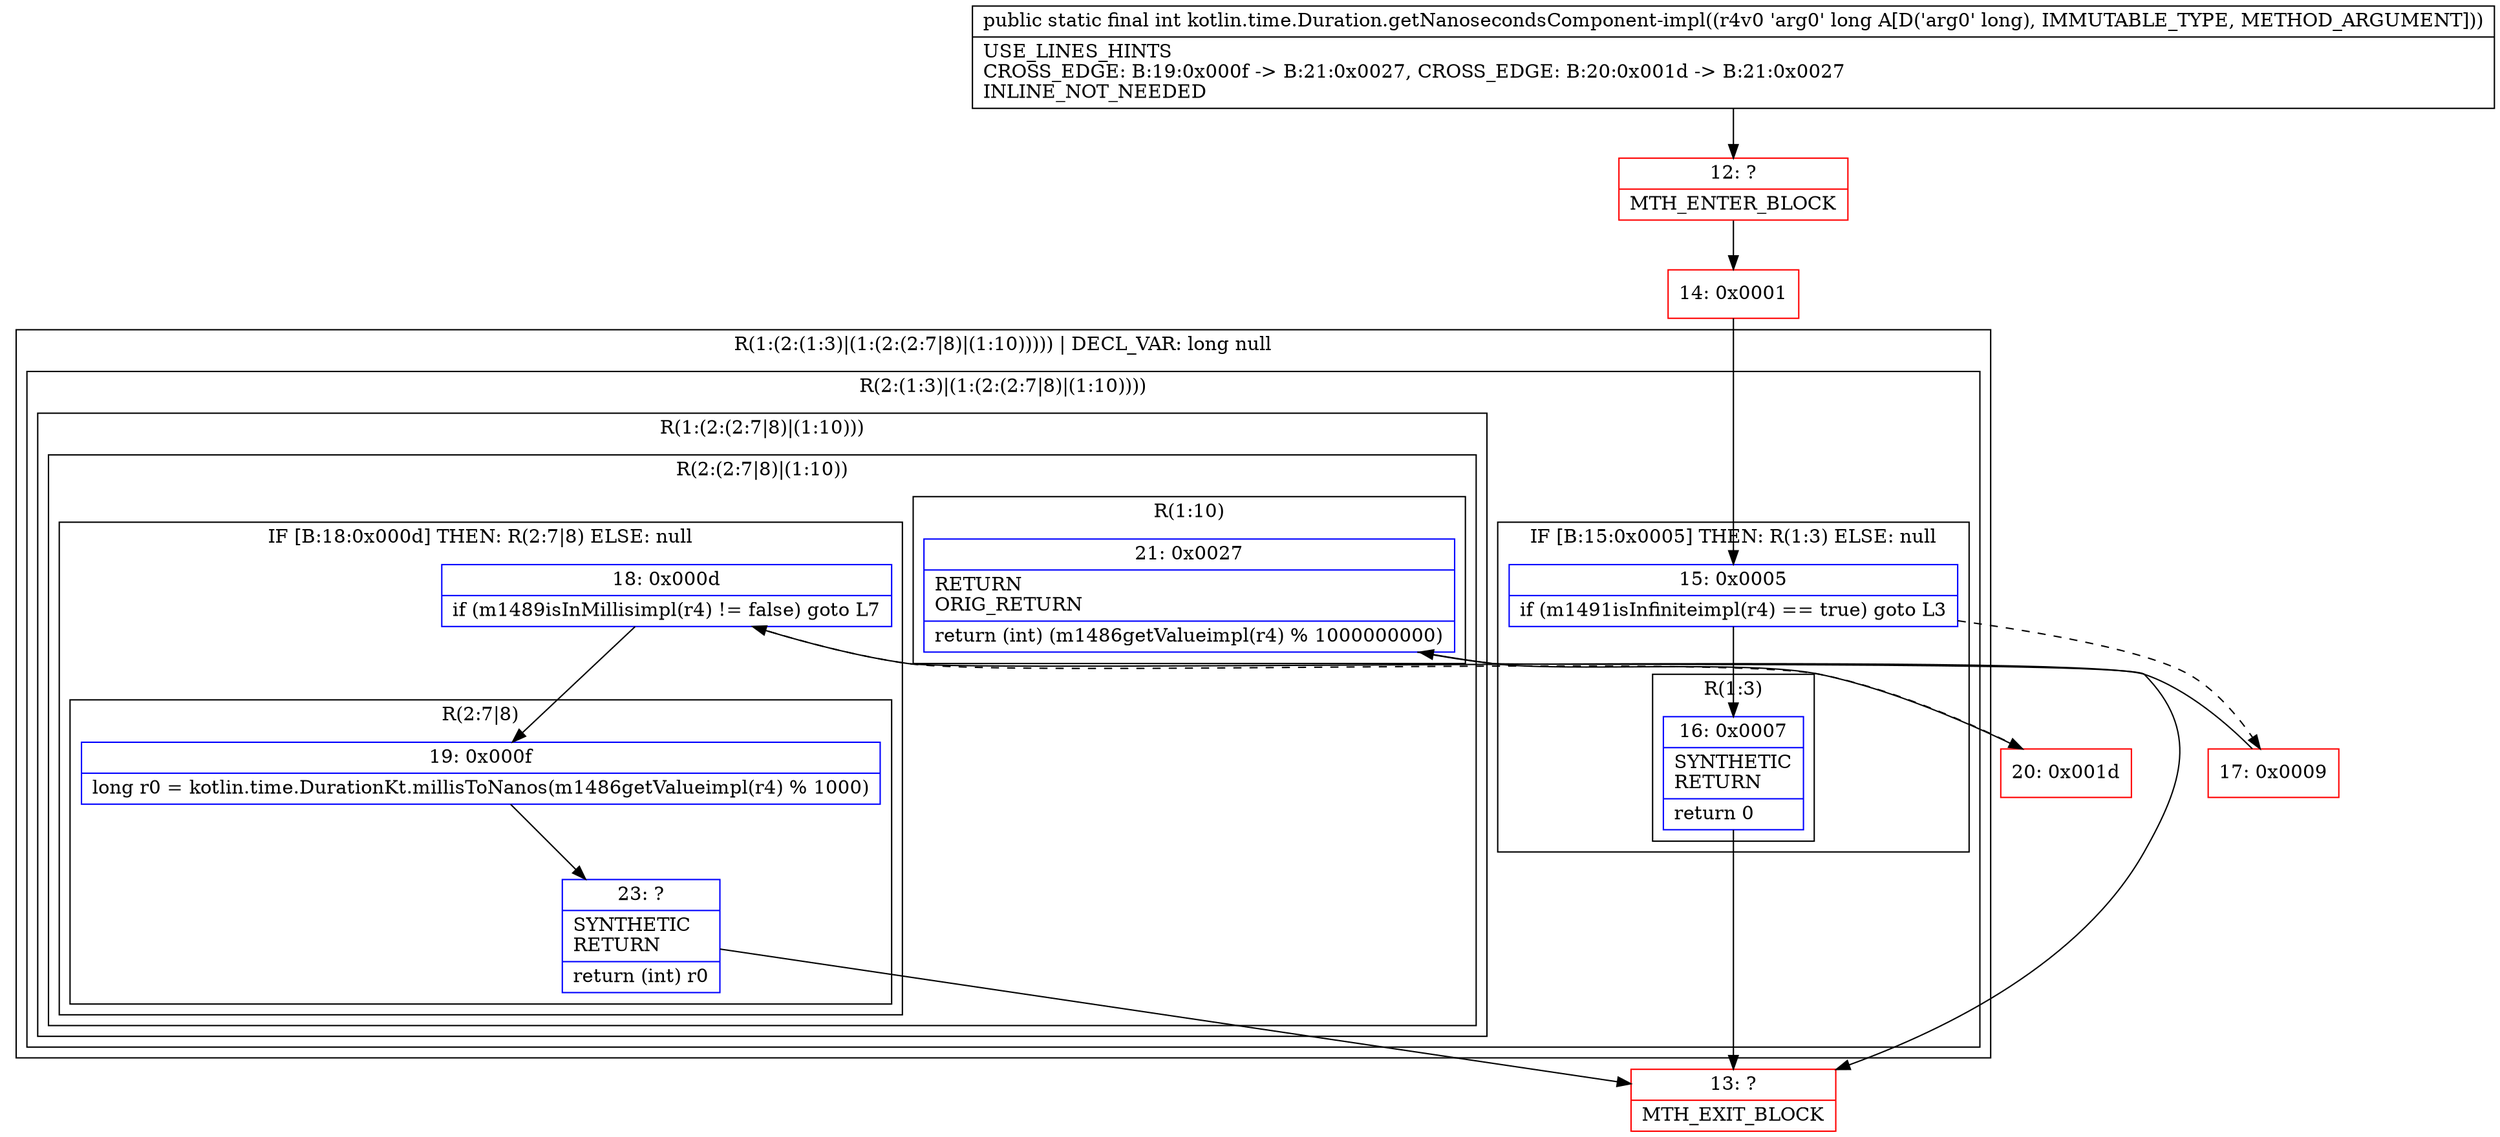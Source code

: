 digraph "CFG forkotlin.time.Duration.getNanosecondsComponent\-impl(J)I" {
subgraph cluster_Region_772374238 {
label = "R(1:(2:(1:3)|(1:(2:(2:7|8)|(1:10))))) | DECL_VAR: long null\l";
node [shape=record,color=blue];
subgraph cluster_Region_216617691 {
label = "R(2:(1:3)|(1:(2:(2:7|8)|(1:10))))";
node [shape=record,color=blue];
subgraph cluster_IfRegion_1546452443 {
label = "IF [B:15:0x0005] THEN: R(1:3) ELSE: null";
node [shape=record,color=blue];
Node_15 [shape=record,label="{15\:\ 0x0005|if (m1491isInfiniteimpl(r4) == true) goto L3\l}"];
subgraph cluster_Region_1759066170 {
label = "R(1:3)";
node [shape=record,color=blue];
Node_16 [shape=record,label="{16\:\ 0x0007|SYNTHETIC\lRETURN\l|return 0\l}"];
}
}
subgraph cluster_Region_222516337 {
label = "R(1:(2:(2:7|8)|(1:10)))";
node [shape=record,color=blue];
subgraph cluster_Region_1266331784 {
label = "R(2:(2:7|8)|(1:10))";
node [shape=record,color=blue];
subgraph cluster_IfRegion_1879264793 {
label = "IF [B:18:0x000d] THEN: R(2:7|8) ELSE: null";
node [shape=record,color=blue];
Node_18 [shape=record,label="{18\:\ 0x000d|if (m1489isInMillisimpl(r4) != false) goto L7\l}"];
subgraph cluster_Region_348211193 {
label = "R(2:7|8)";
node [shape=record,color=blue];
Node_19 [shape=record,label="{19\:\ 0x000f|long r0 = kotlin.time.DurationKt.millisToNanos(m1486getValueimpl(r4) % 1000)\l}"];
Node_23 [shape=record,label="{23\:\ ?|SYNTHETIC\lRETURN\l|return (int) r0\l}"];
}
}
subgraph cluster_Region_1362800843 {
label = "R(1:10)";
node [shape=record,color=blue];
Node_21 [shape=record,label="{21\:\ 0x0027|RETURN\lORIG_RETURN\l|return (int) (m1486getValueimpl(r4) % 1000000000)\l}"];
}
}
}
}
}
Node_12 [shape=record,color=red,label="{12\:\ ?|MTH_ENTER_BLOCK\l}"];
Node_14 [shape=record,color=red,label="{14\:\ 0x0001}"];
Node_13 [shape=record,color=red,label="{13\:\ ?|MTH_EXIT_BLOCK\l}"];
Node_17 [shape=record,color=red,label="{17\:\ 0x0009}"];
Node_20 [shape=record,color=red,label="{20\:\ 0x001d}"];
MethodNode[shape=record,label="{public static final int kotlin.time.Duration.getNanosecondsComponent\-impl((r4v0 'arg0' long A[D('arg0' long), IMMUTABLE_TYPE, METHOD_ARGUMENT]))  | USE_LINES_HINTS\lCROSS_EDGE: B:19:0x000f \-\> B:21:0x0027, CROSS_EDGE: B:20:0x001d \-\> B:21:0x0027\lINLINE_NOT_NEEDED\l}"];
MethodNode -> Node_12;Node_15 -> Node_16;
Node_15 -> Node_17[style=dashed];
Node_16 -> Node_13;
Node_18 -> Node_19;
Node_18 -> Node_20[style=dashed];
Node_19 -> Node_23;
Node_23 -> Node_13;
Node_21 -> Node_13;
Node_12 -> Node_14;
Node_14 -> Node_15;
Node_17 -> Node_18;
Node_20 -> Node_21;
}

